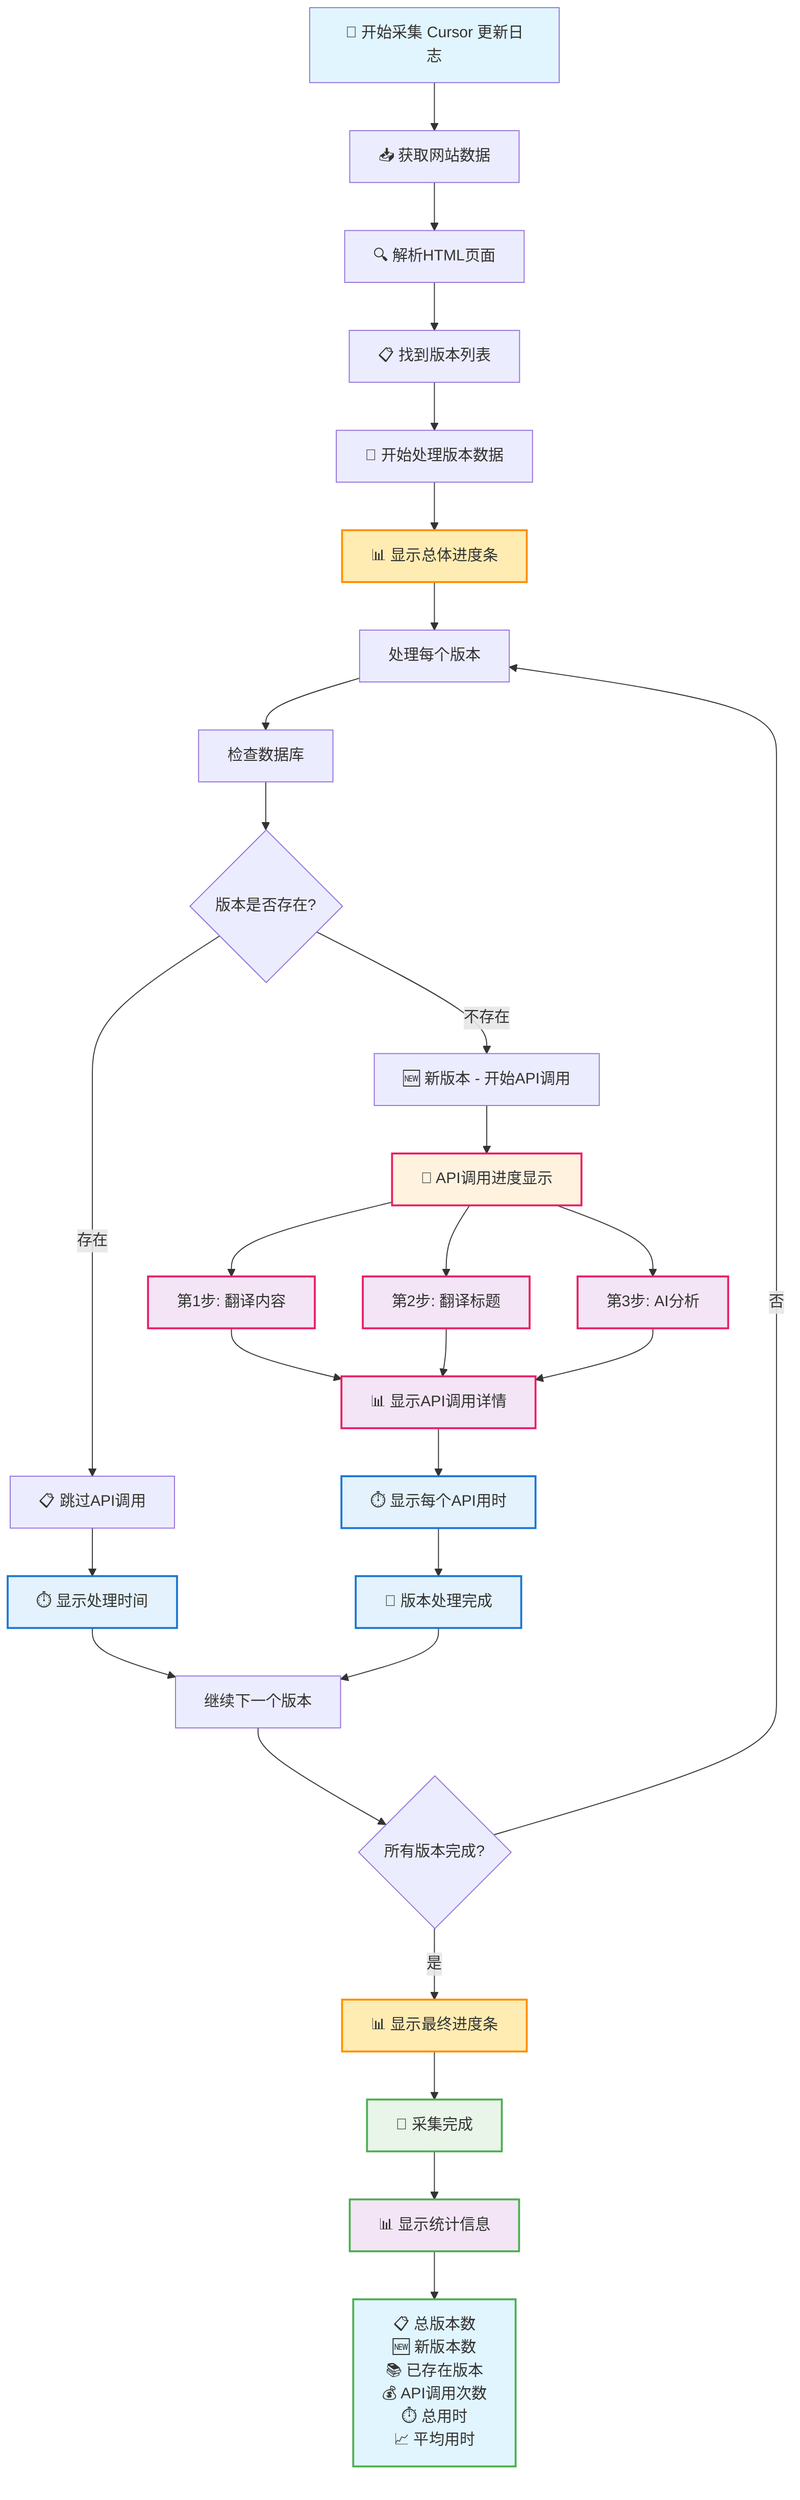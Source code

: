 graph TD
    A[🔄 开始采集 Cursor 更新日志] --> B[📥 获取网站数据]
    B --> C[🔍 解析HTML页面]
    C --> D[📋 找到版本列表]
    D --> E[🔄 开始处理版本数据]
    
    E --> F[📊 显示总体进度条]
    F --> G[处理每个版本]
    
    G --> H[检查数据库]
    H --> I{版本是否存在?}
    
    I -->|存在| J[📋 跳过API调用]
    I -->|不存在| K[🆕 新版本 - 开始API调用]
    
    J --> L[⏱️ 显示处理时间]
    L --> M[继续下一个版本]
    
    K --> N[🔄 API调用进度显示]
    N --> O[第1步: 翻译内容]
    N --> P[第2步: 翻译标题]
    N --> Q[第3步: AI分析]
    
    O --> R[📊 显示API调用详情]
    P --> R
    Q --> R
    
    R --> S[⏱️ 显示每个API用时]
    S --> T[🎉 版本处理完成]
    T --> M
    
    M --> U{所有版本完成?}
    U -->|否| G
    U -->|是| V[📊 显示最终进度条]
    
    V --> W[🎉 采集完成]
    W --> X[📊 显示统计信息]
    X --> Y[📋 总版本数<br/>🆕 新版本数<br/>📚 已存在版本<br/>💰 API调用次数<br/>⏱️ 总用时<br/>📈 平均用时]
    
    style A fill:#e1f5fe
    style N fill:#fff3e0
    style R fill:#f3e5f5
    style W fill:#e8f5e8
    style X fill:#f3e5f5
    style Y fill:#e1f5fe
    
    classDef progress fill:#ffecb3,stroke:#ff8f00,stroke-width:2px
    classDef api fill:#f3e5f5,stroke:#e91e63,stroke-width:2px
    classDef stats fill:#e8f5e8,stroke:#4caf50,stroke-width:2px
    classDef time fill:#e3f2fd,stroke:#1976d2,stroke-width:2px
    
    class F,V progress
    class N,O,P,Q,R api
    class W,X,Y stats
    class L,S,T time